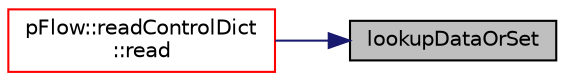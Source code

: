 digraph "lookupDataOrSet"
{
 // LATEX_PDF_SIZE
  edge [fontname="Helvetica",fontsize="10",labelfontname="Helvetica",labelfontsize="10"];
  node [fontname="Helvetica",fontsize="10",shape=record];
  rankdir="RL";
  Node1 [label="lookupDataOrSet",height=0.2,width=0.4,color="black", fillcolor="grey75", style="filled", fontcolor="black",tooltip="lookup for keyword and data; set to setVal if lookup fails."];
  Node1 -> Node2 [dir="back",color="midnightblue",fontsize="10",style="solid",fontname="Helvetica"];
  Node2 [label="pFlow::readControlDict\l::read",height=0.2,width=0.4,color="red", fillcolor="white", style="filled",URL="$classpFlow_1_1readControlDict.html#af816873151ddb0126e98bb2f914d8ed5",tooltip=" "];
}
